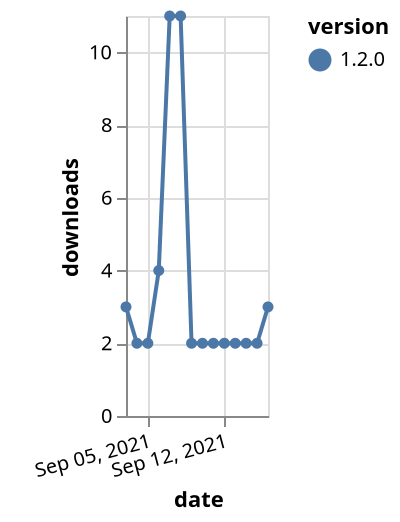 {"$schema": "https://vega.github.io/schema/vega-lite/v5.json", "description": "A simple bar chart with embedded data.", "data": {"values": [{"date": "2021-09-03", "total": 3422, "delta": 3, "version": "1.2.0"}, {"date": "2021-09-04", "total": 3424, "delta": 2, "version": "1.2.0"}, {"date": "2021-09-05", "total": 3426, "delta": 2, "version": "1.2.0"}, {"date": "2021-09-06", "total": 3430, "delta": 4, "version": "1.2.0"}, {"date": "2021-09-07", "total": 3441, "delta": 11, "version": "1.2.0"}, {"date": "2021-09-08", "total": 3452, "delta": 11, "version": "1.2.0"}, {"date": "2021-09-09", "total": 3454, "delta": 2, "version": "1.2.0"}, {"date": "2021-09-10", "total": 3456, "delta": 2, "version": "1.2.0"}, {"date": "2021-09-11", "total": 3458, "delta": 2, "version": "1.2.0"}, {"date": "2021-09-12", "total": 3460, "delta": 2, "version": "1.2.0"}, {"date": "2021-09-13", "total": 3462, "delta": 2, "version": "1.2.0"}, {"date": "2021-09-14", "total": 3464, "delta": 2, "version": "1.2.0"}, {"date": "2021-09-15", "total": 3466, "delta": 2, "version": "1.2.0"}, {"date": "2021-09-16", "total": 3469, "delta": 3, "version": "1.2.0"}]}, "width": "container", "mark": {"type": "line", "point": {"filled": true}}, "encoding": {"x": {"field": "date", "type": "temporal", "timeUnit": "yearmonthdate", "title": "date", "axis": {"labelAngle": -15}}, "y": {"field": "delta", "type": "quantitative", "title": "downloads"}, "color": {"field": "version", "type": "nominal"}, "tooltip": {"field": "delta"}}}